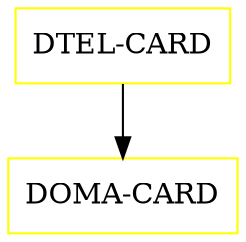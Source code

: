 digraph G {
  "DTEL-CARD" [shape=box,color=yellow];
  "DOMA-CARD" [shape=box,color=yellow,URL="./DOMA_CARD.html"];
  "DTEL-CARD" -> "DOMA-CARD";
}
